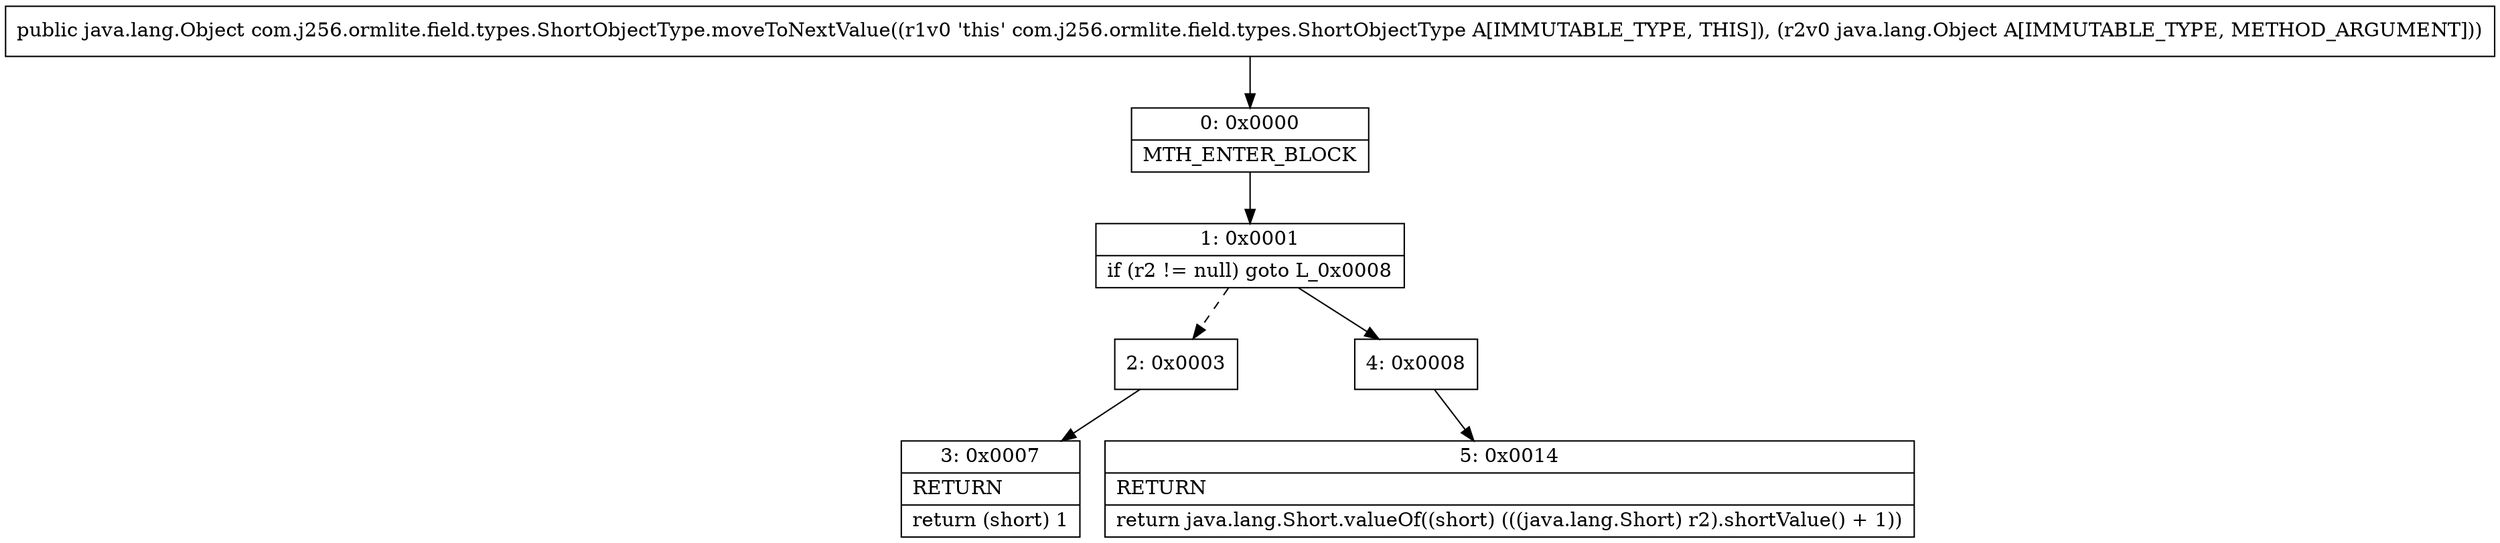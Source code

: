 digraph "CFG forcom.j256.ormlite.field.types.ShortObjectType.moveToNextValue(Ljava\/lang\/Object;)Ljava\/lang\/Object;" {
Node_0 [shape=record,label="{0\:\ 0x0000|MTH_ENTER_BLOCK\l}"];
Node_1 [shape=record,label="{1\:\ 0x0001|if (r2 != null) goto L_0x0008\l}"];
Node_2 [shape=record,label="{2\:\ 0x0003}"];
Node_3 [shape=record,label="{3\:\ 0x0007|RETURN\l|return (short) 1\l}"];
Node_4 [shape=record,label="{4\:\ 0x0008}"];
Node_5 [shape=record,label="{5\:\ 0x0014|RETURN\l|return java.lang.Short.valueOf((short) (((java.lang.Short) r2).shortValue() + 1))\l}"];
MethodNode[shape=record,label="{public java.lang.Object com.j256.ormlite.field.types.ShortObjectType.moveToNextValue((r1v0 'this' com.j256.ormlite.field.types.ShortObjectType A[IMMUTABLE_TYPE, THIS]), (r2v0 java.lang.Object A[IMMUTABLE_TYPE, METHOD_ARGUMENT])) }"];
MethodNode -> Node_0;
Node_0 -> Node_1;
Node_1 -> Node_2[style=dashed];
Node_1 -> Node_4;
Node_2 -> Node_3;
Node_4 -> Node_5;
}

